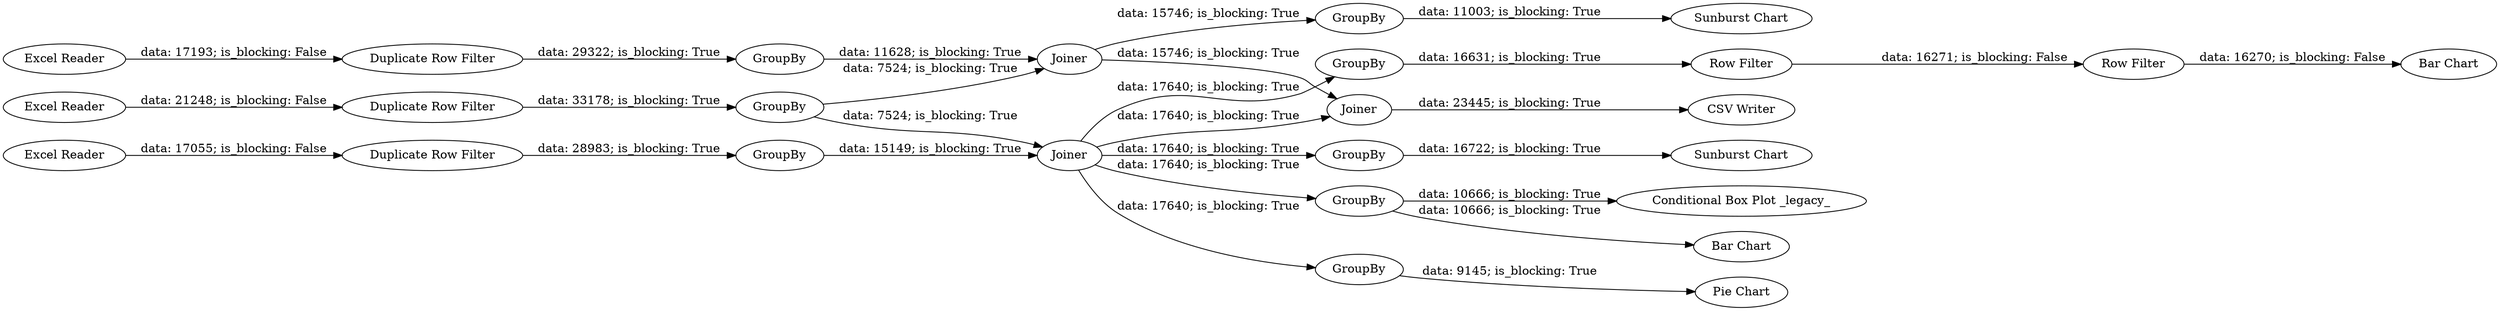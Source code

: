 digraph {
	"2699375743368574549_4" [label=GroupBy]
	"2699375743368574549_44" [label=GroupBy]
	"2699375743368574549_1" [label="Excel Reader"]
	"2699375743368574549_19" [label=GroupBy]
	"2699375743368574549_28" [label="Duplicate Row Filter"]
	"2699375743368574549_5" [label=GroupBy]
	"2699375743368574549_3" [label="Excel Reader"]
	"2699375743368574549_13" [label=Joiner]
	"2699375743368574549_26" [label="Duplicate Row Filter"]
	"2699375743368574549_38" [label="Row Filter"]
	"2699375743368574549_37" [label="CSV Writer"]
	"2699375743368574549_45" [label="Sunburst Chart"]
	"2699375743368574549_17" [label=GroupBy]
	"2699375743368574549_29" [label=Joiner]
	"2699375743368574549_36" [label="Conditional Box Plot _legacy_"]
	"2699375743368574549_2" [label="Excel Reader"]
	"2699375743368574549_6" [label=GroupBy]
	"2699375743368574549_35" [label=GroupBy]
	"2699375743368574549_21" [label="Sunburst Chart"]
	"2699375743368574549_39" [label="Row Filter"]
	"2699375743368574549_40" [label="Pie Chart"]
	"2699375743368574549_10" [label=GroupBy]
	"2699375743368574549_27" [label="Duplicate Row Filter"]
	"2699375743368574549_9" [label=Joiner]
	"2699375743368574549_31" [label="Bar Chart"]
	"2699375743368574549_18" [label="Bar Chart"]
	"2699375743368574549_6" -> "2699375743368574549_9" [label="data: 7524; is_blocking: True"]
	"2699375743368574549_3" -> "2699375743368574549_28" [label="data: 21248; is_blocking: False"]
	"2699375743368574549_9" -> "2699375743368574549_19" [label="data: 17640; is_blocking: True"]
	"2699375743368574549_9" -> "2699375743368574549_29" [label="data: 17640; is_blocking: True"]
	"2699375743368574549_10" -> "2699375743368574549_38" [label="data: 16631; is_blocking: True"]
	"2699375743368574549_19" -> "2699375743368574549_36" [label="data: 10666; is_blocking: True"]
	"2699375743368574549_29" -> "2699375743368574549_37" [label="data: 23445; is_blocking: True"]
	"2699375743368574549_39" -> "2699375743368574549_31" [label="data: 16270; is_blocking: False"]
	"2699375743368574549_26" -> "2699375743368574549_4" [label="data: 29322; is_blocking: True"]
	"2699375743368574549_17" -> "2699375743368574549_40" [label="data: 9145; is_blocking: True"]
	"2699375743368574549_19" -> "2699375743368574549_18" [label="data: 10666; is_blocking: True"]
	"2699375743368574549_35" -> "2699375743368574549_21" [label="data: 11003; is_blocking: True"]
	"2699375743368574549_44" -> "2699375743368574549_45" [label="data: 16722; is_blocking: True"]
	"2699375743368574549_27" -> "2699375743368574549_5" [label="data: 28983; is_blocking: True"]
	"2699375743368574549_1" -> "2699375743368574549_26" [label="data: 17193; is_blocking: False"]
	"2699375743368574549_9" -> "2699375743368574549_17" [label="data: 17640; is_blocking: True"]
	"2699375743368574549_4" -> "2699375743368574549_13" [label="data: 11628; is_blocking: True"]
	"2699375743368574549_13" -> "2699375743368574549_29" [label="data: 15746; is_blocking: True"]
	"2699375743368574549_13" -> "2699375743368574549_35" [label="data: 15746; is_blocking: True"]
	"2699375743368574549_2" -> "2699375743368574549_27" [label="data: 17055; is_blocking: False"]
	"2699375743368574549_9" -> "2699375743368574549_10" [label="data: 17640; is_blocking: True"]
	"2699375743368574549_6" -> "2699375743368574549_13" [label="data: 7524; is_blocking: True"]
	"2699375743368574549_28" -> "2699375743368574549_6" [label="data: 33178; is_blocking: True"]
	"2699375743368574549_38" -> "2699375743368574549_39" [label="data: 16271; is_blocking: False"]
	"2699375743368574549_5" -> "2699375743368574549_9" [label="data: 15149; is_blocking: True"]
	"2699375743368574549_9" -> "2699375743368574549_44" [label="data: 17640; is_blocking: True"]
	rankdir=LR
}
